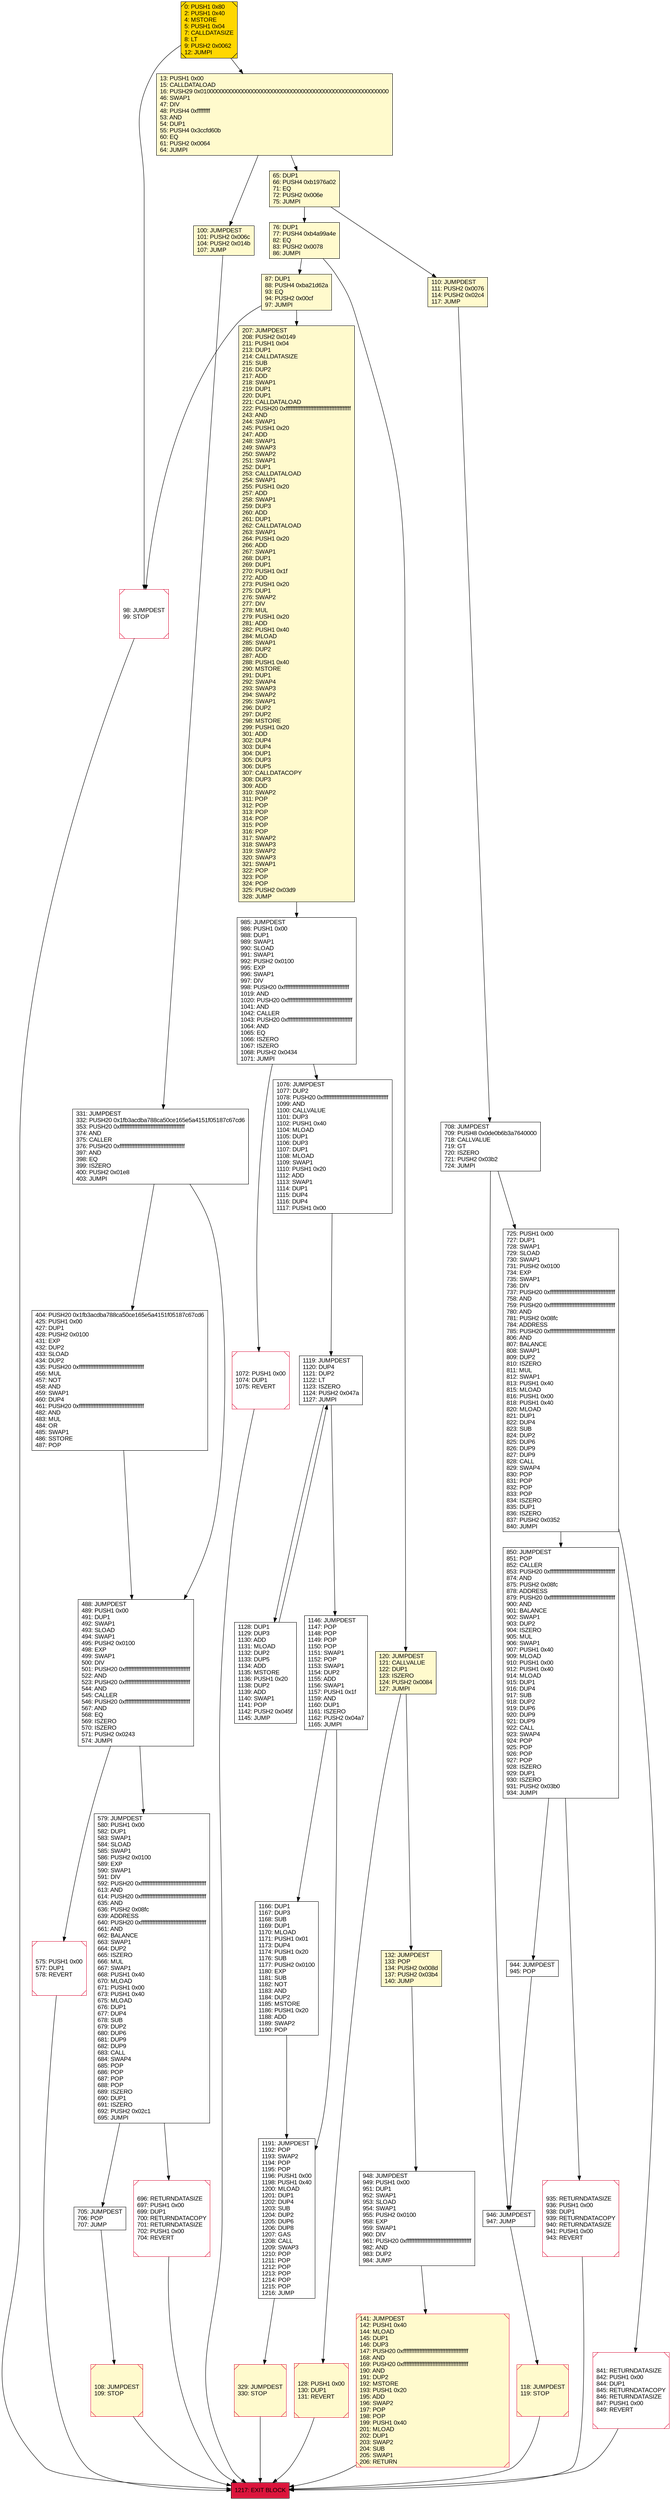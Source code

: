 digraph G {
bgcolor=transparent rankdir=UD;
node [shape=box style=filled color=black fillcolor=white fontname=arial fontcolor=black];
488 [label="488: JUMPDEST\l489: PUSH1 0x00\l491: DUP1\l492: SWAP1\l493: SLOAD\l494: SWAP1\l495: PUSH2 0x0100\l498: EXP\l499: SWAP1\l500: DIV\l501: PUSH20 0xffffffffffffffffffffffffffffffffffffffff\l522: AND\l523: PUSH20 0xffffffffffffffffffffffffffffffffffffffff\l544: AND\l545: CALLER\l546: PUSH20 0xffffffffffffffffffffffffffffffffffffffff\l567: AND\l568: EQ\l569: ISZERO\l570: ISZERO\l571: PUSH2 0x0243\l574: JUMPI\l" ];
850 [label="850: JUMPDEST\l851: POP\l852: CALLER\l853: PUSH20 0xffffffffffffffffffffffffffffffffffffffff\l874: AND\l875: PUSH2 0x08fc\l878: ADDRESS\l879: PUSH20 0xffffffffffffffffffffffffffffffffffffffff\l900: AND\l901: BALANCE\l902: SWAP1\l903: DUP2\l904: ISZERO\l905: MUL\l906: SWAP1\l907: PUSH1 0x40\l909: MLOAD\l910: PUSH1 0x00\l912: PUSH1 0x40\l914: MLOAD\l915: DUP1\l916: DUP4\l917: SUB\l918: DUP2\l919: DUP6\l920: DUP9\l921: DUP9\l922: CALL\l923: SWAP4\l924: POP\l925: POP\l926: POP\l927: POP\l928: ISZERO\l929: DUP1\l930: ISZERO\l931: PUSH2 0x03b0\l934: JUMPI\l" ];
1076 [label="1076: JUMPDEST\l1077: DUP2\l1078: PUSH20 0xffffffffffffffffffffffffffffffffffffffff\l1099: AND\l1100: CALLVALUE\l1101: DUP3\l1102: PUSH1 0x40\l1104: MLOAD\l1105: DUP1\l1106: DUP3\l1107: DUP1\l1108: MLOAD\l1109: SWAP1\l1110: PUSH1 0x20\l1112: ADD\l1113: SWAP1\l1114: DUP1\l1115: DUP4\l1116: DUP4\l1117: PUSH1 0x00\l" ];
1217 [label="1217: EXIT BLOCK\l" fillcolor=crimson ];
944 [label="944: JUMPDEST\l945: POP\l" ];
948 [label="948: JUMPDEST\l949: PUSH1 0x00\l951: DUP1\l952: SWAP1\l953: SLOAD\l954: SWAP1\l955: PUSH2 0x0100\l958: EXP\l959: SWAP1\l960: DIV\l961: PUSH20 0xffffffffffffffffffffffffffffffffffffffff\l982: AND\l983: DUP2\l984: JUMP\l" ];
331 [label="331: JUMPDEST\l332: PUSH20 0x1fb3acdba788ca50ce165e5a4151f05187c67cd6\l353: PUSH20 0xffffffffffffffffffffffffffffffffffffffff\l374: AND\l375: CALLER\l376: PUSH20 0xffffffffffffffffffffffffffffffffffffffff\l397: AND\l398: EQ\l399: ISZERO\l400: PUSH2 0x01e8\l403: JUMPI\l" ];
110 [label="110: JUMPDEST\l111: PUSH2 0x0076\l114: PUSH2 0x02c4\l117: JUMP\l" fillcolor=lemonchiffon ];
946 [label="946: JUMPDEST\l947: JUMP\l" ];
1166 [label="1166: DUP1\l1167: DUP3\l1168: SUB\l1169: DUP1\l1170: MLOAD\l1171: PUSH1 0x01\l1173: DUP4\l1174: PUSH1 0x20\l1176: SUB\l1177: PUSH2 0x0100\l1180: EXP\l1181: SUB\l1182: NOT\l1183: AND\l1184: DUP2\l1185: MSTORE\l1186: PUSH1 0x20\l1188: ADD\l1189: SWAP2\l1190: POP\l" ];
207 [label="207: JUMPDEST\l208: PUSH2 0x0149\l211: PUSH1 0x04\l213: DUP1\l214: CALLDATASIZE\l215: SUB\l216: DUP2\l217: ADD\l218: SWAP1\l219: DUP1\l220: DUP1\l221: CALLDATALOAD\l222: PUSH20 0xffffffffffffffffffffffffffffffffffffffff\l243: AND\l244: SWAP1\l245: PUSH1 0x20\l247: ADD\l248: SWAP1\l249: SWAP3\l250: SWAP2\l251: SWAP1\l252: DUP1\l253: CALLDATALOAD\l254: SWAP1\l255: PUSH1 0x20\l257: ADD\l258: SWAP1\l259: DUP3\l260: ADD\l261: DUP1\l262: CALLDATALOAD\l263: SWAP1\l264: PUSH1 0x20\l266: ADD\l267: SWAP1\l268: DUP1\l269: DUP1\l270: PUSH1 0x1f\l272: ADD\l273: PUSH1 0x20\l275: DUP1\l276: SWAP2\l277: DIV\l278: MUL\l279: PUSH1 0x20\l281: ADD\l282: PUSH1 0x40\l284: MLOAD\l285: SWAP1\l286: DUP2\l287: ADD\l288: PUSH1 0x40\l290: MSTORE\l291: DUP1\l292: SWAP4\l293: SWAP3\l294: SWAP2\l295: SWAP1\l296: DUP2\l297: DUP2\l298: MSTORE\l299: PUSH1 0x20\l301: ADD\l302: DUP4\l303: DUP4\l304: DUP1\l305: DUP3\l306: DUP5\l307: CALLDATACOPY\l308: DUP3\l309: ADD\l310: SWAP2\l311: POP\l312: POP\l313: POP\l314: POP\l315: POP\l316: POP\l317: SWAP2\l318: SWAP3\l319: SWAP2\l320: SWAP3\l321: SWAP1\l322: POP\l323: POP\l324: POP\l325: PUSH2 0x03d9\l328: JUMP\l" fillcolor=lemonchiffon ];
579 [label="579: JUMPDEST\l580: PUSH1 0x00\l582: DUP1\l583: SWAP1\l584: SLOAD\l585: SWAP1\l586: PUSH2 0x0100\l589: EXP\l590: SWAP1\l591: DIV\l592: PUSH20 0xffffffffffffffffffffffffffffffffffffffff\l613: AND\l614: PUSH20 0xffffffffffffffffffffffffffffffffffffffff\l635: AND\l636: PUSH2 0x08fc\l639: ADDRESS\l640: PUSH20 0xffffffffffffffffffffffffffffffffffffffff\l661: AND\l662: BALANCE\l663: SWAP1\l664: DUP2\l665: ISZERO\l666: MUL\l667: SWAP1\l668: PUSH1 0x40\l670: MLOAD\l671: PUSH1 0x00\l673: PUSH1 0x40\l675: MLOAD\l676: DUP1\l677: DUP4\l678: SUB\l679: DUP2\l680: DUP6\l681: DUP9\l682: DUP9\l683: CALL\l684: SWAP4\l685: POP\l686: POP\l687: POP\l688: POP\l689: ISZERO\l690: DUP1\l691: ISZERO\l692: PUSH2 0x02c1\l695: JUMPI\l" ];
1119 [label="1119: JUMPDEST\l1120: DUP4\l1121: DUP2\l1122: LT\l1123: ISZERO\l1124: PUSH2 0x047a\l1127: JUMPI\l" ];
1072 [label="1072: PUSH1 0x00\l1074: DUP1\l1075: REVERT\l" shape=Msquare color=crimson ];
841 [label="841: RETURNDATASIZE\l842: PUSH1 0x00\l844: DUP1\l845: RETURNDATACOPY\l846: RETURNDATASIZE\l847: PUSH1 0x00\l849: REVERT\l" shape=Msquare color=crimson ];
1146 [label="1146: JUMPDEST\l1147: POP\l1148: POP\l1149: POP\l1150: POP\l1151: SWAP1\l1152: POP\l1153: SWAP1\l1154: DUP2\l1155: ADD\l1156: SWAP1\l1157: PUSH1 0x1f\l1159: AND\l1160: DUP1\l1161: ISZERO\l1162: PUSH2 0x04a7\l1165: JUMPI\l" ];
76 [label="76: DUP1\l77: PUSH4 0xb4a99a4e\l82: EQ\l83: PUSH2 0x0078\l86: JUMPI\l" fillcolor=lemonchiffon ];
1128 [label="1128: DUP1\l1129: DUP3\l1130: ADD\l1131: MLOAD\l1132: DUP2\l1133: DUP5\l1134: ADD\l1135: MSTORE\l1136: PUSH1 0x20\l1138: DUP2\l1139: ADD\l1140: SWAP1\l1141: POP\l1142: PUSH2 0x045f\l1145: JUMP\l" ];
87 [label="87: DUP1\l88: PUSH4 0xba21d62a\l93: EQ\l94: PUSH2 0x00cf\l97: JUMPI\l" fillcolor=lemonchiffon ];
13 [label="13: PUSH1 0x00\l15: CALLDATALOAD\l16: PUSH29 0x0100000000000000000000000000000000000000000000000000000000\l46: SWAP1\l47: DIV\l48: PUSH4 0xffffffff\l53: AND\l54: DUP1\l55: PUSH4 0x3ccfd60b\l60: EQ\l61: PUSH2 0x0064\l64: JUMPI\l" fillcolor=lemonchiffon ];
100 [label="100: JUMPDEST\l101: PUSH2 0x006c\l104: PUSH2 0x014b\l107: JUMP\l" fillcolor=lemonchiffon ];
329 [label="329: JUMPDEST\l330: STOP\l" fillcolor=lemonchiffon shape=Msquare color=crimson ];
141 [label="141: JUMPDEST\l142: PUSH1 0x40\l144: MLOAD\l145: DUP1\l146: DUP3\l147: PUSH20 0xffffffffffffffffffffffffffffffffffffffff\l168: AND\l169: PUSH20 0xffffffffffffffffffffffffffffffffffffffff\l190: AND\l191: DUP2\l192: MSTORE\l193: PUSH1 0x20\l195: ADD\l196: SWAP2\l197: POP\l198: POP\l199: PUSH1 0x40\l201: MLOAD\l202: DUP1\l203: SWAP2\l204: SUB\l205: SWAP1\l206: RETURN\l" fillcolor=lemonchiffon shape=Msquare color=crimson ];
575 [label="575: PUSH1 0x00\l577: DUP1\l578: REVERT\l" shape=Msquare color=crimson ];
128 [label="128: PUSH1 0x00\l130: DUP1\l131: REVERT\l" fillcolor=lemonchiffon shape=Msquare color=crimson ];
118 [label="118: JUMPDEST\l119: STOP\l" fillcolor=lemonchiffon shape=Msquare color=crimson ];
696 [label="696: RETURNDATASIZE\l697: PUSH1 0x00\l699: DUP1\l700: RETURNDATACOPY\l701: RETURNDATASIZE\l702: PUSH1 0x00\l704: REVERT\l" shape=Msquare color=crimson ];
132 [label="132: JUMPDEST\l133: POP\l134: PUSH2 0x008d\l137: PUSH2 0x03b4\l140: JUMP\l" fillcolor=lemonchiffon ];
0 [label="0: PUSH1 0x80\l2: PUSH1 0x40\l4: MSTORE\l5: PUSH1 0x04\l7: CALLDATASIZE\l8: LT\l9: PUSH2 0x0062\l12: JUMPI\l" fillcolor=lemonchiffon shape=Msquare fillcolor=gold ];
705 [label="705: JUMPDEST\l706: POP\l707: JUMP\l" ];
65 [label="65: DUP1\l66: PUSH4 0xb1976a02\l71: EQ\l72: PUSH2 0x006e\l75: JUMPI\l" fillcolor=lemonchiffon ];
708 [label="708: JUMPDEST\l709: PUSH8 0x0de0b6b3a7640000\l718: CALLVALUE\l719: GT\l720: ISZERO\l721: PUSH2 0x03b2\l724: JUMPI\l" ];
404 [label="404: PUSH20 0x1fb3acdba788ca50ce165e5a4151f05187c67cd6\l425: PUSH1 0x00\l427: DUP1\l428: PUSH2 0x0100\l431: EXP\l432: DUP2\l433: SLOAD\l434: DUP2\l435: PUSH20 0xffffffffffffffffffffffffffffffffffffffff\l456: MUL\l457: NOT\l458: AND\l459: SWAP1\l460: DUP4\l461: PUSH20 0xffffffffffffffffffffffffffffffffffffffff\l482: AND\l483: MUL\l484: OR\l485: SWAP1\l486: SSTORE\l487: POP\l" ];
98 [label="98: JUMPDEST\l99: STOP\l" shape=Msquare color=crimson ];
120 [label="120: JUMPDEST\l121: CALLVALUE\l122: DUP1\l123: ISZERO\l124: PUSH2 0x0084\l127: JUMPI\l" fillcolor=lemonchiffon ];
108 [label="108: JUMPDEST\l109: STOP\l" fillcolor=lemonchiffon shape=Msquare color=crimson ];
985 [label="985: JUMPDEST\l986: PUSH1 0x00\l988: DUP1\l989: SWAP1\l990: SLOAD\l991: SWAP1\l992: PUSH2 0x0100\l995: EXP\l996: SWAP1\l997: DIV\l998: PUSH20 0xffffffffffffffffffffffffffffffffffffffff\l1019: AND\l1020: PUSH20 0xffffffffffffffffffffffffffffffffffffffff\l1041: AND\l1042: CALLER\l1043: PUSH20 0xffffffffffffffffffffffffffffffffffffffff\l1064: AND\l1065: EQ\l1066: ISZERO\l1067: ISZERO\l1068: PUSH2 0x0434\l1071: JUMPI\l" ];
725 [label="725: PUSH1 0x00\l727: DUP1\l728: SWAP1\l729: SLOAD\l730: SWAP1\l731: PUSH2 0x0100\l734: EXP\l735: SWAP1\l736: DIV\l737: PUSH20 0xffffffffffffffffffffffffffffffffffffffff\l758: AND\l759: PUSH20 0xffffffffffffffffffffffffffffffffffffffff\l780: AND\l781: PUSH2 0x08fc\l784: ADDRESS\l785: PUSH20 0xffffffffffffffffffffffffffffffffffffffff\l806: AND\l807: BALANCE\l808: SWAP1\l809: DUP2\l810: ISZERO\l811: MUL\l812: SWAP1\l813: PUSH1 0x40\l815: MLOAD\l816: PUSH1 0x00\l818: PUSH1 0x40\l820: MLOAD\l821: DUP1\l822: DUP4\l823: SUB\l824: DUP2\l825: DUP6\l826: DUP9\l827: DUP9\l828: CALL\l829: SWAP4\l830: POP\l831: POP\l832: POP\l833: POP\l834: ISZERO\l835: DUP1\l836: ISZERO\l837: PUSH2 0x0352\l840: JUMPI\l" ];
935 [label="935: RETURNDATASIZE\l936: PUSH1 0x00\l938: DUP1\l939: RETURNDATACOPY\l940: RETURNDATASIZE\l941: PUSH1 0x00\l943: REVERT\l" shape=Msquare color=crimson ];
1191 [label="1191: JUMPDEST\l1192: POP\l1193: SWAP2\l1194: POP\l1195: POP\l1196: PUSH1 0x00\l1198: PUSH1 0x40\l1200: MLOAD\l1201: DUP1\l1202: DUP4\l1203: SUB\l1204: DUP2\l1205: DUP6\l1206: DUP8\l1207: GAS\l1208: CALL\l1209: SWAP3\l1210: POP\l1211: POP\l1212: POP\l1213: POP\l1214: POP\l1215: POP\l1216: JUMP\l" ];
76 -> 87;
944 -> 946;
1076 -> 1119;
708 -> 725;
841 -> 1217;
329 -> 1217;
87 -> 207;
705 -> 108;
100 -> 331;
141 -> 1217;
87 -> 98;
76 -> 120;
118 -> 1217;
132 -> 948;
65 -> 110;
579 -> 696;
725 -> 841;
404 -> 488;
207 -> 985;
98 -> 1217;
108 -> 1217;
1166 -> 1191;
725 -> 850;
850 -> 944;
331 -> 488;
13 -> 100;
488 -> 579;
0 -> 98;
1072 -> 1217;
120 -> 132;
1146 -> 1166;
120 -> 128;
1119 -> 1128;
1128 -> 1119;
948 -> 141;
1119 -> 1146;
488 -> 575;
575 -> 1217;
128 -> 1217;
696 -> 1217;
1191 -> 329;
946 -> 118;
110 -> 708;
708 -> 946;
985 -> 1072;
1146 -> 1191;
579 -> 705;
331 -> 404;
13 -> 65;
65 -> 76;
985 -> 1076;
0 -> 13;
850 -> 935;
935 -> 1217;
}